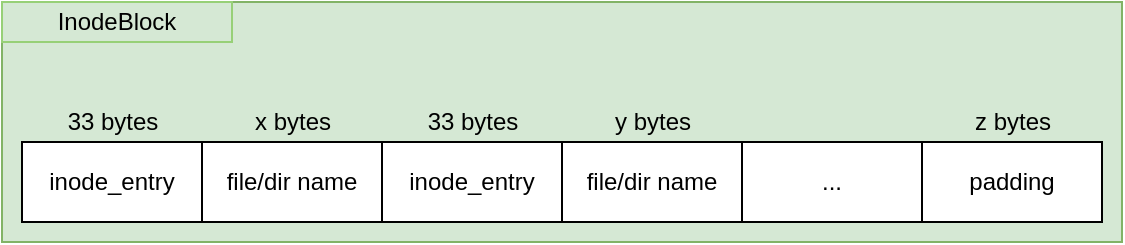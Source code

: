 <mxfile version="18.0.7" type="device"><diagram id="KccikMxwdwWxa0a3TGV7" name="Page-1"><mxGraphModel dx="916" dy="482" grid="1" gridSize="10" guides="1" tooltips="1" connect="1" arrows="1" fold="1" page="1" pageScale="1" pageWidth="850" pageHeight="1100" math="0" shadow="0"><root><mxCell id="0"/><mxCell id="1" parent="0"/><mxCell id="22Cx5AgFyQwF5HAPyph6-3" value="" style="rounded=0;whiteSpace=wrap;html=1;fillColor=#d5e8d4;strokeColor=#82b366;" parent="1" vertex="1"><mxGeometry x="80" y="270" width="560" height="120" as="geometry"/></mxCell><mxCell id="22Cx5AgFyQwF5HAPyph6-1" value="file/dir name" style="rounded=0;whiteSpace=wrap;html=1;" parent="1" vertex="1"><mxGeometry x="360" y="340" width="90" height="40" as="geometry"/></mxCell><mxCell id="22Cx5AgFyQwF5HAPyph6-5" value="InodeBlock" style="text;html=1;fillColor=none;align=center;verticalAlign=middle;whiteSpace=wrap;rounded=0;strokeColor=#97D077;" parent="1" vertex="1"><mxGeometry x="80" y="270" width="115" height="20" as="geometry"/></mxCell><mxCell id="22Cx5AgFyQwF5HAPyph6-31" value="file/dir name" style="rounded=0;whiteSpace=wrap;html=1;" parent="1" vertex="1"><mxGeometry x="180" y="340" width="90" height="40" as="geometry"/></mxCell><mxCell id="xGv9lqLtM6ohsQqqjF4z-1" value="inode_entry" style="rounded=0;whiteSpace=wrap;html=1;" parent="1" vertex="1"><mxGeometry x="270" y="340" width="90" height="40" as="geometry"/></mxCell><mxCell id="xGv9lqLtM6ohsQqqjF4z-2" value="inode_entry" style="rounded=0;whiteSpace=wrap;html=1;" parent="1" vertex="1"><mxGeometry x="90" y="340" width="90" height="40" as="geometry"/></mxCell><mxCell id="xGv9lqLtM6ohsQqqjF4z-4" value="33 bytes" style="text;html=1;strokeColor=none;fillColor=none;align=center;verticalAlign=middle;whiteSpace=wrap;rounded=0;" parent="1" vertex="1"><mxGeometry x="97.5" y="320" width="75" height="20" as="geometry"/></mxCell><mxCell id="xGv9lqLtM6ohsQqqjF4z-10" value="..." style="rounded=0;whiteSpace=wrap;html=1;" parent="1" vertex="1"><mxGeometry x="450" y="340" width="90" height="40" as="geometry"/></mxCell><mxCell id="xGv9lqLtM6ohsQqqjF4z-11" value="padding" style="rounded=0;whiteSpace=wrap;html=1;" parent="1" vertex="1"><mxGeometry x="540" y="340" width="90" height="40" as="geometry"/></mxCell><mxCell id="QgyS-iRtjyrLLvMtgKsx-1" value="x bytes" style="text;html=1;strokeColor=none;fillColor=none;align=center;verticalAlign=middle;whiteSpace=wrap;rounded=0;" vertex="1" parent="1"><mxGeometry x="187.5" y="320" width="75" height="20" as="geometry"/></mxCell><mxCell id="QgyS-iRtjyrLLvMtgKsx-3" value="33 bytes" style="text;html=1;strokeColor=none;fillColor=none;align=center;verticalAlign=middle;whiteSpace=wrap;rounded=0;" vertex="1" parent="1"><mxGeometry x="277.5" y="320" width="75" height="20" as="geometry"/></mxCell><mxCell id="QgyS-iRtjyrLLvMtgKsx-4" value="y bytes" style="text;html=1;strokeColor=none;fillColor=none;align=center;verticalAlign=middle;whiteSpace=wrap;rounded=0;" vertex="1" parent="1"><mxGeometry x="367.5" y="320" width="75" height="20" as="geometry"/></mxCell><mxCell id="QgyS-iRtjyrLLvMtgKsx-5" value="z bytes" style="text;html=1;strokeColor=none;fillColor=none;align=center;verticalAlign=middle;whiteSpace=wrap;rounded=0;" vertex="1" parent="1"><mxGeometry x="547.5" y="320" width="75" height="20" as="geometry"/></mxCell></root></mxGraphModel></diagram></mxfile>